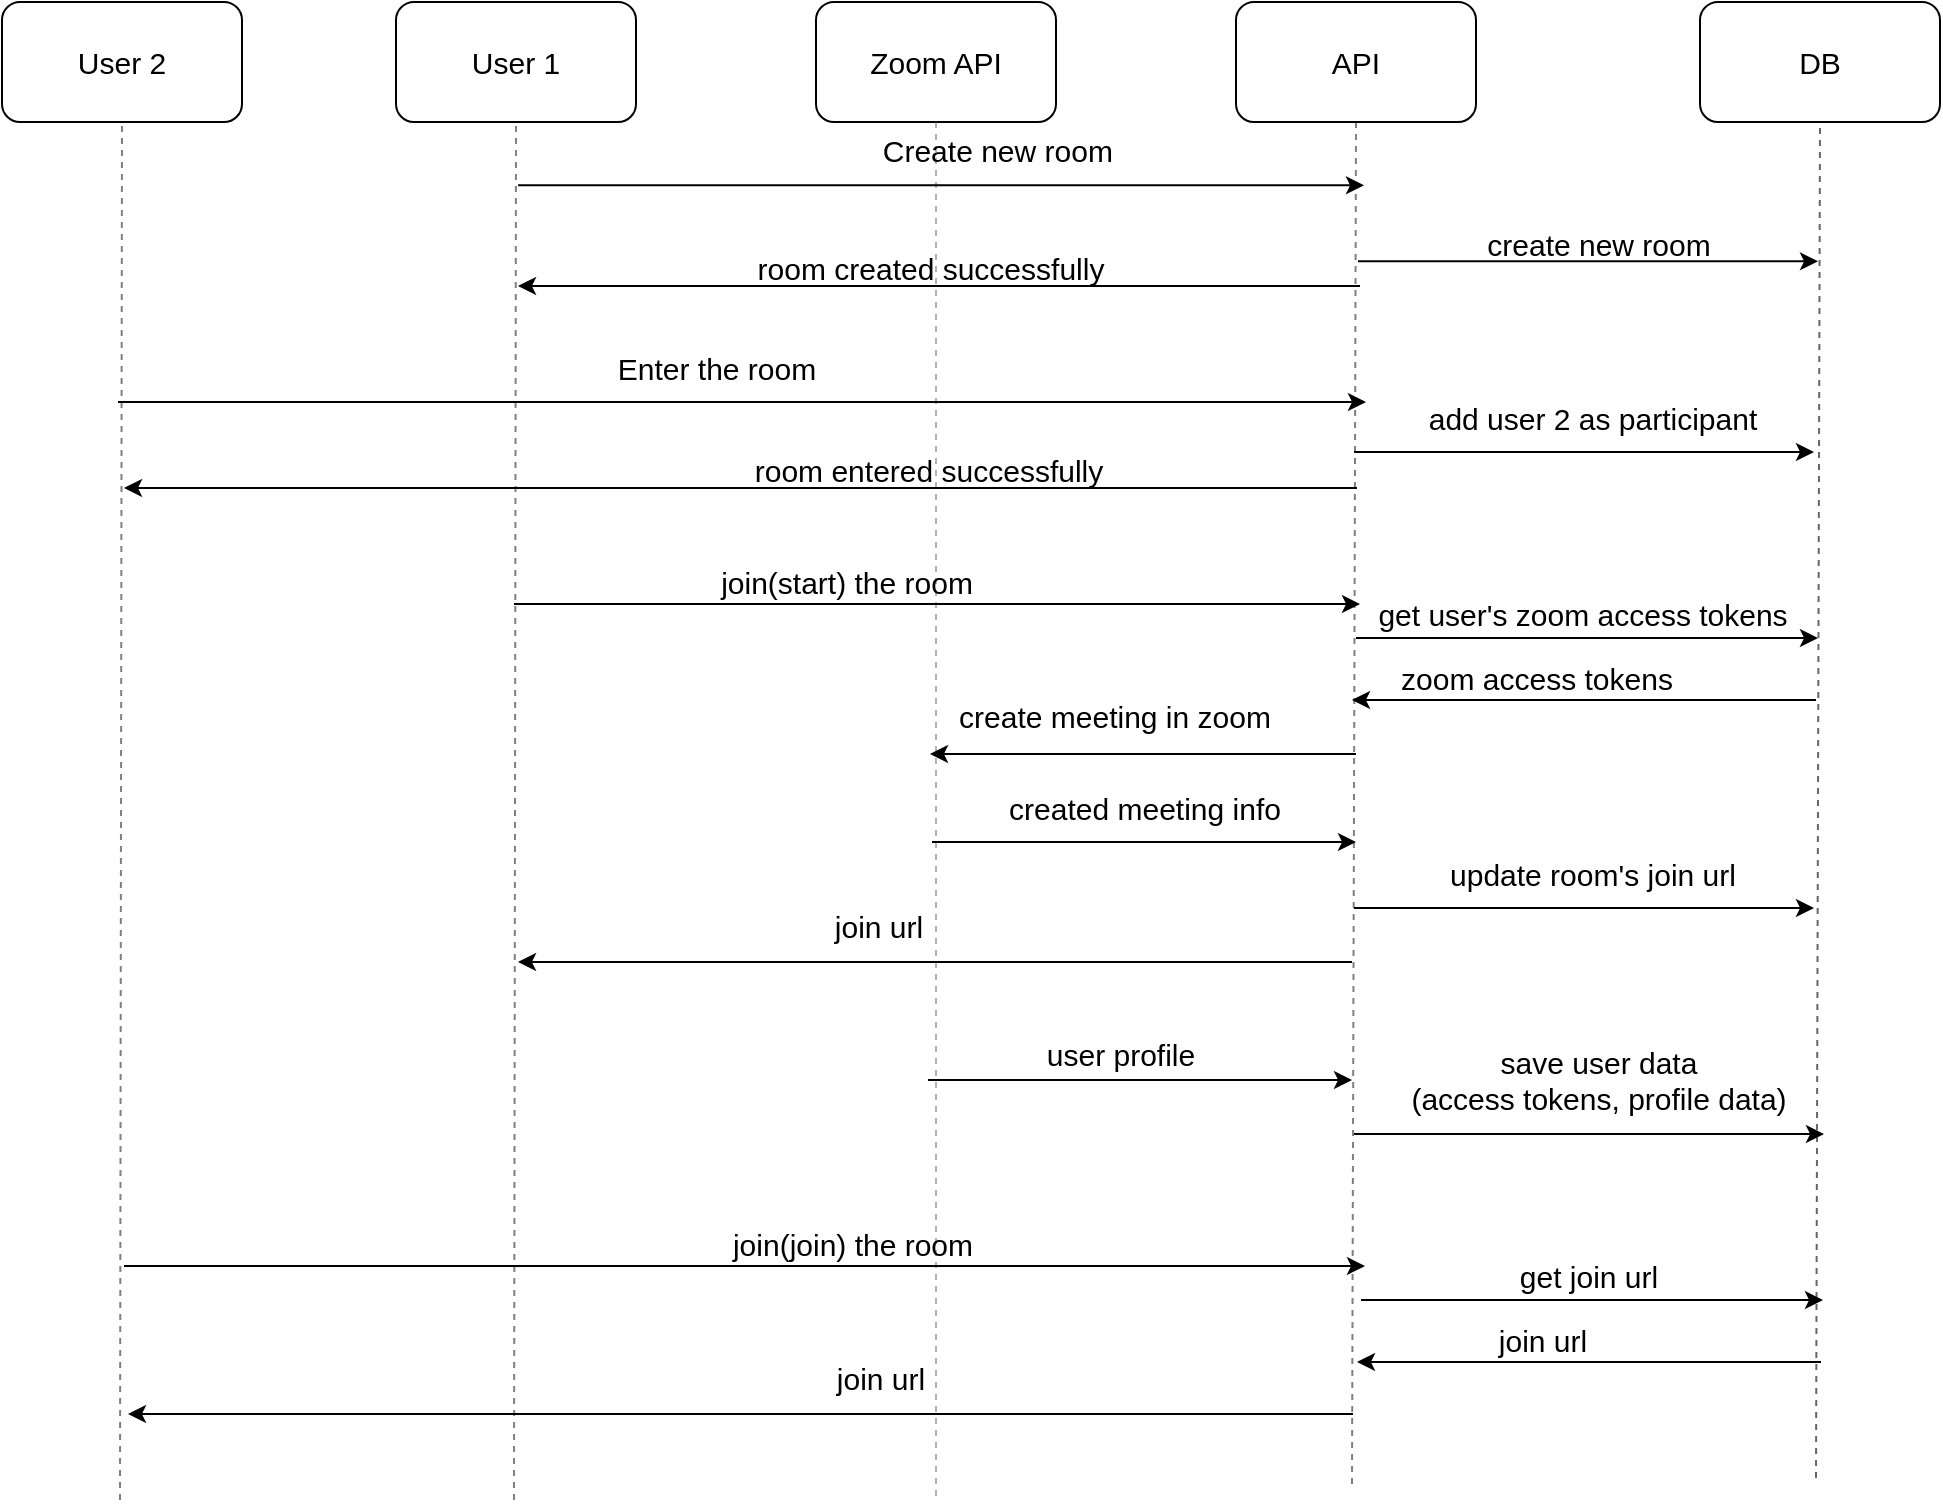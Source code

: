 <mxfile version="13.0.1" type="github"><diagram name="Page-1" id="13e1069c-82ec-6db2-03f1-153e76fe0fe0"><mxGraphModel dx="1384" dy="708" grid="0" gridSize="10" guides="1" tooltips="1" connect="1" arrows="1" fold="1" page="1" pageScale="1" pageWidth="1100" pageHeight="850" background="none" math="0" shadow="0"><root><mxCell id="0"/><mxCell id="1" parent="0"/><mxCell id="slBnFQedNk6HUx9HUzPg-7" value="&lt;font style=&quot;font-size: 15px&quot;&gt;User 1&lt;/font&gt;" style="rounded=1;whiteSpace=wrap;html=1;fontSize=15;" vertex="1" parent="1"><mxGeometry x="263" y="38" width="120" height="60" as="geometry"/></mxCell><mxCell id="slBnFQedNk6HUx9HUzPg-8" value="" style="endArrow=none;dashed=1;html=1;fontSize=15;entryX=0.5;entryY=1;entryDx=0;entryDy=0;textOpacity=50;opacity=50;" edge="1" parent="1" target="slBnFQedNk6HUx9HUzPg-7"><mxGeometry width="50" height="50" relative="1" as="geometry"><mxPoint x="322" y="787" as="sourcePoint"/><mxPoint x="815" y="395" as="targetPoint"/></mxGeometry></mxCell><mxCell id="slBnFQedNk6HUx9HUzPg-16" value="&lt;font style=&quot;font-size: 15px&quot;&gt;API&lt;/font&gt;" style="rounded=1;whiteSpace=wrap;html=1;fontSize=15;" vertex="1" parent="1"><mxGeometry x="683" y="38" width="120" height="60" as="geometry"/></mxCell><mxCell id="slBnFQedNk6HUx9HUzPg-17" value="" style="endArrow=none;dashed=1;html=1;fontSize=15;entryX=0.5;entryY=1;entryDx=0;entryDy=0;textOpacity=50;opacity=50;" edge="1" parent="1" target="slBnFQedNk6HUx9HUzPg-16"><mxGeometry width="50" height="50" relative="1" as="geometry"><mxPoint x="741" y="779" as="sourcePoint"/><mxPoint x="1235" y="395" as="targetPoint"/></mxGeometry></mxCell><mxCell id="slBnFQedNk6HUx9HUzPg-18" value="&lt;font style=&quot;font-size: 15px&quot;&gt;DB&lt;/font&gt;" style="rounded=1;whiteSpace=wrap;html=1;fontSize=15;" vertex="1" parent="1"><mxGeometry x="915" y="38" width="120" height="60" as="geometry"/></mxCell><mxCell id="slBnFQedNk6HUx9HUzPg-19" value="" style="endArrow=none;dashed=1;html=1;fontSize=15;entryX=0.5;entryY=1;entryDx=0;entryDy=0;shadow=0;fillColor=#f5f5f5;strokeColor=#666666;" edge="1" parent="1" target="slBnFQedNk6HUx9HUzPg-18"><mxGeometry width="50" height="50" relative="1" as="geometry"><mxPoint x="973" y="776" as="sourcePoint"/><mxPoint x="1467" y="395" as="targetPoint"/></mxGeometry></mxCell><mxCell id="slBnFQedNk6HUx9HUzPg-20" value="&lt;font style=&quot;font-size: 15px&quot;&gt;Zoom API&lt;/font&gt;" style="rounded=1;whiteSpace=wrap;html=1;fontSize=15;" vertex="1" parent="1"><mxGeometry x="473" y="38" width="120" height="60" as="geometry"/></mxCell><mxCell id="slBnFQedNk6HUx9HUzPg-21" value="" style="endArrow=none;dashed=1;html=1;fontSize=15;entryX=0.5;entryY=1;entryDx=0;entryDy=0;textOpacity=50;fillColor=#f5f5f5;strokeColor=#666666;opacity=50;" edge="1" parent="1" target="slBnFQedNk6HUx9HUzPg-20"><mxGeometry width="50" height="50" relative="1" as="geometry"><mxPoint x="533" y="785" as="sourcePoint"/><mxPoint x="1025" y="395" as="targetPoint"/></mxGeometry></mxCell><mxCell id="slBnFQedNk6HUx9HUzPg-22" value="" style="endArrow=classic;html=1;fontSize=15;" edge="1" parent="1"><mxGeometry width="50" height="50" relative="1" as="geometry"><mxPoint x="324" y="129.67" as="sourcePoint"/><mxPoint x="747" y="129.67" as="targetPoint"/></mxGeometry></mxCell><mxCell id="slBnFQedNk6HUx9HUzPg-23" value="" style="endArrow=classic;html=1;fontSize=15;" edge="1" parent="1"><mxGeometry width="50" height="50" relative="1" as="geometry"><mxPoint x="744" y="167.67" as="sourcePoint"/><mxPoint x="974" y="167.67" as="targetPoint"/></mxGeometry></mxCell><mxCell id="slBnFQedNk6HUx9HUzPg-26" value="" style="endArrow=classic;html=1;fontSize=15;" edge="1" parent="1"><mxGeometry width="50" height="50" relative="1" as="geometry"><mxPoint x="743" y="414" as="sourcePoint"/><mxPoint x="530" y="414" as="targetPoint"/></mxGeometry></mxCell><mxCell id="slBnFQedNk6HUx9HUzPg-28" value="" style="endArrow=classic;html=1;fontSize=15;" edge="1" parent="1"><mxGeometry width="50" height="50" relative="1" as="geometry"><mxPoint x="531" y="458" as="sourcePoint"/><mxPoint x="743" y="458" as="targetPoint"/></mxGeometry></mxCell><mxCell id="slBnFQedNk6HUx9HUzPg-29" value="" style="endArrow=classic;html=1;fontSize=15;" edge="1" parent="1"><mxGeometry width="50" height="50" relative="1" as="geometry"><mxPoint x="742" y="604" as="sourcePoint"/><mxPoint x="977" y="604" as="targetPoint"/></mxGeometry></mxCell><mxCell id="slBnFQedNk6HUx9HUzPg-33" value="Create new room&amp;nbsp;" style="text;html=1;strokeColor=none;fillColor=none;align=center;verticalAlign=middle;whiteSpace=wrap;rounded=0;fontSize=15;" vertex="1" parent="1"><mxGeometry x="473" y="101.67" width="186" height="20" as="geometry"/></mxCell><mxCell id="slBnFQedNk6HUx9HUzPg-34" value="create new room" style="text;html=1;strokeColor=none;fillColor=none;align=center;verticalAlign=middle;whiteSpace=wrap;rounded=0;fontSize=15;" vertex="1" parent="1"><mxGeometry x="732.5" y="149" width="263" height="20" as="geometry"/></mxCell><mxCell id="slBnFQedNk6HUx9HUzPg-41" value="created meeting info" style="text;html=1;align=center;verticalAlign=middle;resizable=0;points=[];autosize=1;fontSize=15;" vertex="1" parent="1"><mxGeometry x="564" y="430" width="146" height="22" as="geometry"/></mxCell><mxCell id="slBnFQedNk6HUx9HUzPg-43" value="" style="endArrow=classic;html=1;fontSize=15;" edge="1" parent="1"><mxGeometry width="50" height="50" relative="1" as="geometry"><mxPoint x="741" y="518" as="sourcePoint"/><mxPoint x="324" y="518" as="targetPoint"/></mxGeometry></mxCell><mxCell id="slBnFQedNk6HUx9HUzPg-44" value="" style="endArrow=classic;html=1;fontSize=15;" edge="1" parent="1"><mxGeometry width="50" height="50" relative="1" as="geometry"><mxPoint x="529" y="577" as="sourcePoint"/><mxPoint x="741" y="577" as="targetPoint"/></mxGeometry></mxCell><mxCell id="slBnFQedNk6HUx9HUzPg-46" value="user profile" style="text;html=1;align=center;verticalAlign=middle;resizable=0;points=[];autosize=1;fontSize=15;" vertex="1" parent="1"><mxGeometry x="583" y="553" width="84" height="22" as="geometry"/></mxCell><mxCell id="slBnFQedNk6HUx9HUzPg-49" value="save user data&lt;br&gt;(access tokens, profile data)" style="text;html=1;align=center;verticalAlign=middle;resizable=0;points=[];autosize=1;fontSize=15;" vertex="1" parent="1"><mxGeometry x="765" y="557" width="198" height="39" as="geometry"/></mxCell><mxCell id="slBnFQedNk6HUx9HUzPg-58" value="&lt;font style=&quot;font-size: 15px&quot;&gt;User 2&lt;/font&gt;" style="rounded=1;whiteSpace=wrap;html=1;fontSize=15;" vertex="1" parent="1"><mxGeometry x="66" y="38" width="120" height="60" as="geometry"/></mxCell><mxCell id="slBnFQedNk6HUx9HUzPg-59" value="" style="endArrow=none;dashed=1;html=1;fontSize=15;entryX=0.5;entryY=1;entryDx=0;entryDy=0;textOpacity=50;opacity=50;" edge="1" parent="1" target="slBnFQedNk6HUx9HUzPg-58"><mxGeometry width="50" height="50" relative="1" as="geometry"><mxPoint x="125" y="787" as="sourcePoint"/><mxPoint x="618" y="395" as="targetPoint"/></mxGeometry></mxCell><mxCell id="slBnFQedNk6HUx9HUzPg-64" value="" style="endArrow=classic;html=1;fontSize=15;" edge="1" parent="1"><mxGeometry width="50" height="50" relative="1" as="geometry"><mxPoint x="124" y="238" as="sourcePoint"/><mxPoint x="748" y="238" as="targetPoint"/></mxGeometry></mxCell><mxCell id="slBnFQedNk6HUx9HUzPg-65" value="Enter the room" style="text;html=1;align=center;verticalAlign=middle;resizable=0;points=[];autosize=1;fontSize=15;" vertex="1" parent="1"><mxGeometry x="368" y="210" width="109" height="22" as="geometry"/></mxCell><mxCell id="slBnFQedNk6HUx9HUzPg-71" value="" style="endArrow=classic;html=1;fontSize=15;" edge="1" parent="1"><mxGeometry width="50" height="50" relative="1" as="geometry"><mxPoint x="742" y="263" as="sourcePoint"/><mxPoint x="972" y="263" as="targetPoint"/></mxGeometry></mxCell><mxCell id="slBnFQedNk6HUx9HUzPg-72" value="add user 2 as participant" style="text;html=1;strokeColor=none;fillColor=none;align=center;verticalAlign=middle;whiteSpace=wrap;rounded=0;fontSize=15;" vertex="1" parent="1"><mxGeometry x="730" y="236.0" width="263" height="20" as="geometry"/></mxCell><mxCell id="slBnFQedNk6HUx9HUzPg-73" value="" style="endArrow=classic;html=1;shadow=0;fontSize=15;" edge="1" parent="1"><mxGeometry width="50" height="50" relative="1" as="geometry"><mxPoint x="745" y="180" as="sourcePoint"/><mxPoint x="324" y="180" as="targetPoint"/></mxGeometry></mxCell><mxCell id="slBnFQedNk6HUx9HUzPg-74" value="room created successfully" style="text;html=1;align=center;verticalAlign=middle;resizable=0;points=[];autosize=1;fontSize=15;" vertex="1" parent="1"><mxGeometry x="438" y="160" width="184" height="22" as="geometry"/></mxCell><mxCell id="slBnFQedNk6HUx9HUzPg-75" value="" style="endArrow=classic;html=1;shadow=0;fontSize=15;" edge="1" parent="1"><mxGeometry width="50" height="50" relative="1" as="geometry"><mxPoint x="743.5" y="281" as="sourcePoint"/><mxPoint x="127" y="281" as="targetPoint"/></mxGeometry></mxCell><mxCell id="slBnFQedNk6HUx9HUzPg-76" value="room entered successfully" style="text;html=1;align=center;verticalAlign=middle;resizable=0;points=[];autosize=1;fontSize=15;" vertex="1" parent="1"><mxGeometry x="436.5" y="261" width="184" height="22" as="geometry"/></mxCell><mxCell id="slBnFQedNk6HUx9HUzPg-77" value="" style="endArrow=classic;html=1;shadow=0;fontSize=15;" edge="1" parent="1"><mxGeometry width="50" height="50" relative="1" as="geometry"><mxPoint x="322" y="339" as="sourcePoint"/><mxPoint x="745" y="339" as="targetPoint"/></mxGeometry></mxCell><mxCell id="slBnFQedNk6HUx9HUzPg-78" value="join(start) the room" style="text;html=1;align=center;verticalAlign=middle;resizable=0;points=[];autosize=1;fontSize=15;" vertex="1" parent="1"><mxGeometry x="420" y="317" width="136" height="22" as="geometry"/></mxCell><mxCell id="slBnFQedNk6HUx9HUzPg-79" value="" style="endArrow=classic;html=1;shadow=0;fontSize=15;" edge="1" parent="1"><mxGeometry width="50" height="50" relative="1" as="geometry"><mxPoint x="743" y="356" as="sourcePoint"/><mxPoint x="974" y="356" as="targetPoint"/></mxGeometry></mxCell><mxCell id="slBnFQedNk6HUx9HUzPg-80" value="get user's zoom access tokens" style="text;html=1;align=center;verticalAlign=middle;resizable=0;points=[];autosize=1;fontSize=15;" vertex="1" parent="1"><mxGeometry x="748" y="333" width="215" height="22" as="geometry"/></mxCell><mxCell id="slBnFQedNk6HUx9HUzPg-81" value="" style="endArrow=classic;html=1;fontSize=15;" edge="1" parent="1"><mxGeometry width="50" height="50" relative="1" as="geometry"><mxPoint x="973" y="387" as="sourcePoint"/><mxPoint x="741" y="387" as="targetPoint"/></mxGeometry></mxCell><mxCell id="slBnFQedNk6HUx9HUzPg-83" value="zoom access tokens" style="text;html=1;align=center;verticalAlign=middle;resizable=0;points=[];autosize=1;fontSize=15;" vertex="1" parent="1"><mxGeometry x="760" y="365" width="146" height="22" as="geometry"/></mxCell><mxCell id="slBnFQedNk6HUx9HUzPg-84" value="create meeting in zoom" style="text;html=1;align=center;verticalAlign=middle;resizable=0;points=[];autosize=1;fontSize=15;" vertex="1" parent="1"><mxGeometry x="539" y="384" width="166" height="22" as="geometry"/></mxCell><mxCell id="slBnFQedNk6HUx9HUzPg-85" value="" style="endArrow=classic;html=1;fontSize=15;" edge="1" parent="1"><mxGeometry width="50" height="50" relative="1" as="geometry"><mxPoint x="742" y="491" as="sourcePoint"/><mxPoint x="972" y="491" as="targetPoint"/></mxGeometry></mxCell><mxCell id="slBnFQedNk6HUx9HUzPg-86" value="update room's join url" style="text;html=1;strokeColor=none;fillColor=none;align=center;verticalAlign=middle;whiteSpace=wrap;rounded=0;fontSize=15;" vertex="1" parent="1"><mxGeometry x="730" y="464" width="263" height="20" as="geometry"/></mxCell><mxCell id="slBnFQedNk6HUx9HUzPg-87" value="join url" style="text;html=1;align=center;verticalAlign=middle;resizable=0;points=[];autosize=1;fontSize=15;" vertex="1" parent="1"><mxGeometry x="477" y="489" width="54" height="22" as="geometry"/></mxCell><mxCell id="slBnFQedNk6HUx9HUzPg-146" value="" style="endArrow=classic;html=1;fontSize=15;" edge="1" parent="1"><mxGeometry width="50" height="50" relative="1" as="geometry"><mxPoint x="741.5" y="744" as="sourcePoint"/><mxPoint x="129" y="744" as="targetPoint"/></mxGeometry></mxCell><mxCell id="slBnFQedNk6HUx9HUzPg-150" value="" style="endArrow=classic;html=1;shadow=0;fontSize=15;" edge="1" parent="1"><mxGeometry width="50" height="50" relative="1" as="geometry"><mxPoint x="127" y="670" as="sourcePoint"/><mxPoint x="747.5" y="670" as="targetPoint"/></mxGeometry></mxCell><mxCell id="slBnFQedNk6HUx9HUzPg-151" value="join(join) the room" style="text;html=1;align=center;verticalAlign=middle;resizable=0;points=[];autosize=1;fontSize=15;" vertex="1" parent="1"><mxGeometry x="425.5" y="648" width="130" height="22" as="geometry"/></mxCell><mxCell id="slBnFQedNk6HUx9HUzPg-152" value="" style="endArrow=classic;html=1;shadow=0;fontSize=15;" edge="1" parent="1"><mxGeometry width="50" height="50" relative="1" as="geometry"><mxPoint x="745.5" y="687" as="sourcePoint"/><mxPoint x="976.5" y="687" as="targetPoint"/></mxGeometry></mxCell><mxCell id="slBnFQedNk6HUx9HUzPg-153" value="get join url" style="text;html=1;align=center;verticalAlign=middle;resizable=0;points=[];autosize=1;fontSize=15;" vertex="1" parent="1"><mxGeometry x="818.5" y="664" width="80" height="22" as="geometry"/></mxCell><mxCell id="slBnFQedNk6HUx9HUzPg-154" value="" style="endArrow=classic;html=1;fontSize=15;" edge="1" parent="1"><mxGeometry width="50" height="50" relative="1" as="geometry"><mxPoint x="975.5" y="718" as="sourcePoint"/><mxPoint x="743.5" y="718" as="targetPoint"/></mxGeometry></mxCell><mxCell id="slBnFQedNk6HUx9HUzPg-155" value="join url" style="text;html=1;align=center;verticalAlign=middle;resizable=0;points=[];autosize=1;fontSize=15;" vertex="1" parent="1"><mxGeometry x="808.5" y="696" width="54" height="22" as="geometry"/></mxCell><mxCell id="slBnFQedNk6HUx9HUzPg-159" value="join url" style="text;html=1;align=center;verticalAlign=middle;resizable=0;points=[];autosize=1;fontSize=15;" vertex="1" parent="1"><mxGeometry x="477.5" y="715" width="54" height="22" as="geometry"/></mxCell></root></mxGraphModel></diagram></mxfile>